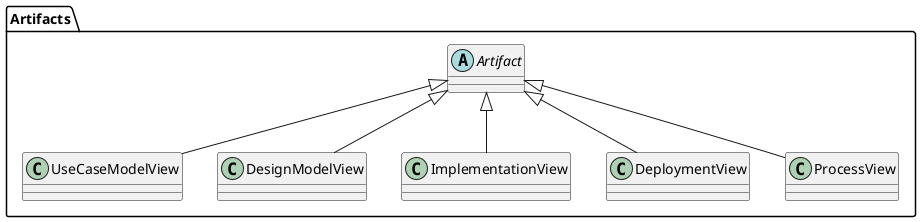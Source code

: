 @startuml

top to bottom direction

namespace Artifacts {
    Abstract Class Artifact
    Class UseCaseModelView extends Artifact
    Class DesignModelView extends Artifact
    Class ImplementationView extends Artifact
    Class DeploymentView extends Artifact
    Class ProcessView extends Artifact

    'TODO: del diagrama de marcos

    'Class Codigo extends Artifact
    'Class Diagrams.Diagram extends Artifact
    
}

@enduml